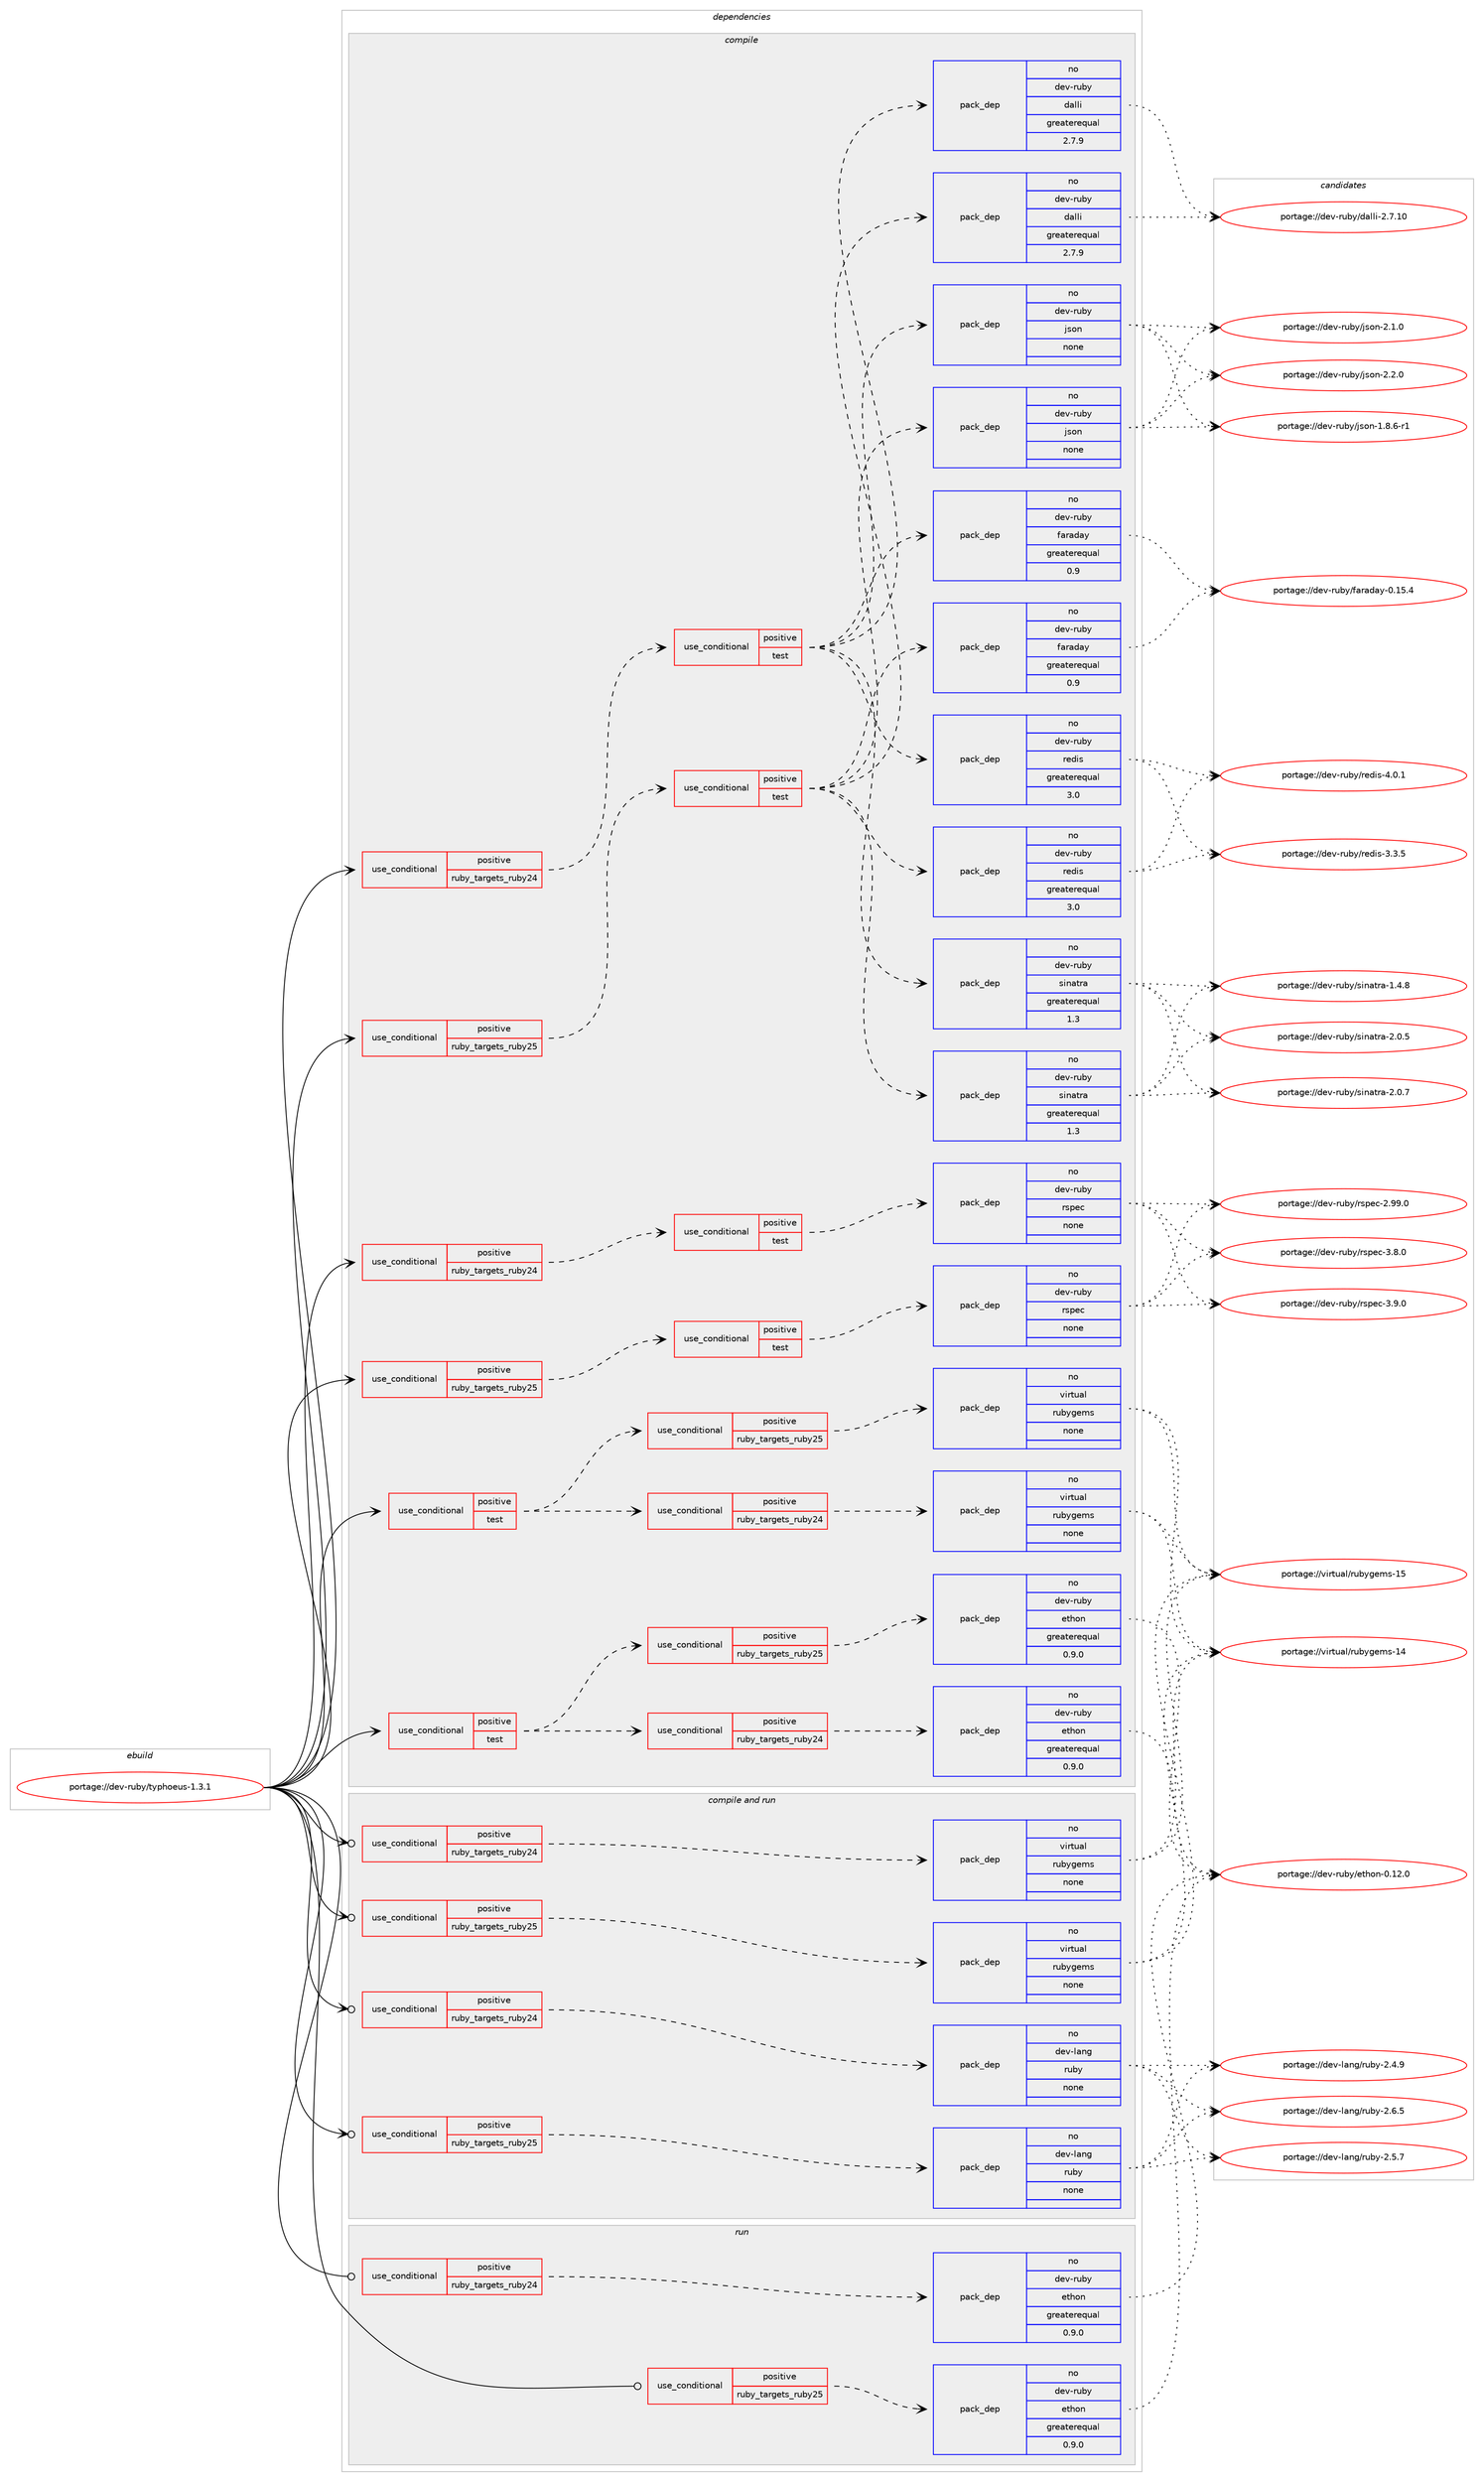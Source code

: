 digraph prolog {

# *************
# Graph options
# *************

newrank=true;
concentrate=true;
compound=true;
graph [rankdir=LR,fontname=Helvetica,fontsize=10,ranksep=1.5];#, ranksep=2.5, nodesep=0.2];
edge  [arrowhead=vee];
node  [fontname=Helvetica,fontsize=10];

# **********
# The ebuild
# **********

subgraph cluster_leftcol {
color=gray;
rank=same;
label=<<i>ebuild</i>>;
id [label="portage://dev-ruby/typhoeus-1.3.1", color=red, width=4, href="../dev-ruby/typhoeus-1.3.1.svg"];
}

# ****************
# The dependencies
# ****************

subgraph cluster_midcol {
color=gray;
label=<<i>dependencies</i>>;
subgraph cluster_compile {
fillcolor="#eeeeee";
style=filled;
label=<<i>compile</i>>;
subgraph cond68943 {
dependency254638 [label=<<TABLE BORDER="0" CELLBORDER="1" CELLSPACING="0" CELLPADDING="4"><TR><TD ROWSPAN="3" CELLPADDING="10">use_conditional</TD></TR><TR><TD>positive</TD></TR><TR><TD>ruby_targets_ruby24</TD></TR></TABLE>>, shape=none, color=red];
subgraph cond68944 {
dependency254639 [label=<<TABLE BORDER="0" CELLBORDER="1" CELLSPACING="0" CELLPADDING="4"><TR><TD ROWSPAN="3" CELLPADDING="10">use_conditional</TD></TR><TR><TD>positive</TD></TR><TR><TD>test</TD></TR></TABLE>>, shape=none, color=red];
subgraph pack182132 {
dependency254640 [label=<<TABLE BORDER="0" CELLBORDER="1" CELLSPACING="0" CELLPADDING="4" WIDTH="220"><TR><TD ROWSPAN="6" CELLPADDING="30">pack_dep</TD></TR><TR><TD WIDTH="110">no</TD></TR><TR><TD>dev-ruby</TD></TR><TR><TD>json</TD></TR><TR><TD>none</TD></TR><TR><TD></TD></TR></TABLE>>, shape=none, color=blue];
}
dependency254639:e -> dependency254640:w [weight=20,style="dashed",arrowhead="vee"];
subgraph pack182133 {
dependency254641 [label=<<TABLE BORDER="0" CELLBORDER="1" CELLSPACING="0" CELLPADDING="4" WIDTH="220"><TR><TD ROWSPAN="6" CELLPADDING="30">pack_dep</TD></TR><TR><TD WIDTH="110">no</TD></TR><TR><TD>dev-ruby</TD></TR><TR><TD>faraday</TD></TR><TR><TD>greaterequal</TD></TR><TR><TD>0.9</TD></TR></TABLE>>, shape=none, color=blue];
}
dependency254639:e -> dependency254641:w [weight=20,style="dashed",arrowhead="vee"];
subgraph pack182134 {
dependency254642 [label=<<TABLE BORDER="0" CELLBORDER="1" CELLSPACING="0" CELLPADDING="4" WIDTH="220"><TR><TD ROWSPAN="6" CELLPADDING="30">pack_dep</TD></TR><TR><TD WIDTH="110">no</TD></TR><TR><TD>dev-ruby</TD></TR><TR><TD>sinatra</TD></TR><TR><TD>greaterequal</TD></TR><TR><TD>1.3</TD></TR></TABLE>>, shape=none, color=blue];
}
dependency254639:e -> dependency254642:w [weight=20,style="dashed",arrowhead="vee"];
subgraph pack182135 {
dependency254643 [label=<<TABLE BORDER="0" CELLBORDER="1" CELLSPACING="0" CELLPADDING="4" WIDTH="220"><TR><TD ROWSPAN="6" CELLPADDING="30">pack_dep</TD></TR><TR><TD WIDTH="110">no</TD></TR><TR><TD>dev-ruby</TD></TR><TR><TD>redis</TD></TR><TR><TD>greaterequal</TD></TR><TR><TD>3.0</TD></TR></TABLE>>, shape=none, color=blue];
}
dependency254639:e -> dependency254643:w [weight=20,style="dashed",arrowhead="vee"];
subgraph pack182136 {
dependency254644 [label=<<TABLE BORDER="0" CELLBORDER="1" CELLSPACING="0" CELLPADDING="4" WIDTH="220"><TR><TD ROWSPAN="6" CELLPADDING="30">pack_dep</TD></TR><TR><TD WIDTH="110">no</TD></TR><TR><TD>dev-ruby</TD></TR><TR><TD>dalli</TD></TR><TR><TD>greaterequal</TD></TR><TR><TD>2.7.9</TD></TR></TABLE>>, shape=none, color=blue];
}
dependency254639:e -> dependency254644:w [weight=20,style="dashed",arrowhead="vee"];
}
dependency254638:e -> dependency254639:w [weight=20,style="dashed",arrowhead="vee"];
}
id:e -> dependency254638:w [weight=20,style="solid",arrowhead="vee"];
subgraph cond68945 {
dependency254645 [label=<<TABLE BORDER="0" CELLBORDER="1" CELLSPACING="0" CELLPADDING="4"><TR><TD ROWSPAN="3" CELLPADDING="10">use_conditional</TD></TR><TR><TD>positive</TD></TR><TR><TD>ruby_targets_ruby24</TD></TR></TABLE>>, shape=none, color=red];
subgraph cond68946 {
dependency254646 [label=<<TABLE BORDER="0" CELLBORDER="1" CELLSPACING="0" CELLPADDING="4"><TR><TD ROWSPAN="3" CELLPADDING="10">use_conditional</TD></TR><TR><TD>positive</TD></TR><TR><TD>test</TD></TR></TABLE>>, shape=none, color=red];
subgraph pack182137 {
dependency254647 [label=<<TABLE BORDER="0" CELLBORDER="1" CELLSPACING="0" CELLPADDING="4" WIDTH="220"><TR><TD ROWSPAN="6" CELLPADDING="30">pack_dep</TD></TR><TR><TD WIDTH="110">no</TD></TR><TR><TD>dev-ruby</TD></TR><TR><TD>rspec</TD></TR><TR><TD>none</TD></TR><TR><TD></TD></TR></TABLE>>, shape=none, color=blue];
}
dependency254646:e -> dependency254647:w [weight=20,style="dashed",arrowhead="vee"];
}
dependency254645:e -> dependency254646:w [weight=20,style="dashed",arrowhead="vee"];
}
id:e -> dependency254645:w [weight=20,style="solid",arrowhead="vee"];
subgraph cond68947 {
dependency254648 [label=<<TABLE BORDER="0" CELLBORDER="1" CELLSPACING="0" CELLPADDING="4"><TR><TD ROWSPAN="3" CELLPADDING="10">use_conditional</TD></TR><TR><TD>positive</TD></TR><TR><TD>ruby_targets_ruby25</TD></TR></TABLE>>, shape=none, color=red];
subgraph cond68948 {
dependency254649 [label=<<TABLE BORDER="0" CELLBORDER="1" CELLSPACING="0" CELLPADDING="4"><TR><TD ROWSPAN="3" CELLPADDING="10">use_conditional</TD></TR><TR><TD>positive</TD></TR><TR><TD>test</TD></TR></TABLE>>, shape=none, color=red];
subgraph pack182138 {
dependency254650 [label=<<TABLE BORDER="0" CELLBORDER="1" CELLSPACING="0" CELLPADDING="4" WIDTH="220"><TR><TD ROWSPAN="6" CELLPADDING="30">pack_dep</TD></TR><TR><TD WIDTH="110">no</TD></TR><TR><TD>dev-ruby</TD></TR><TR><TD>json</TD></TR><TR><TD>none</TD></TR><TR><TD></TD></TR></TABLE>>, shape=none, color=blue];
}
dependency254649:e -> dependency254650:w [weight=20,style="dashed",arrowhead="vee"];
subgraph pack182139 {
dependency254651 [label=<<TABLE BORDER="0" CELLBORDER="1" CELLSPACING="0" CELLPADDING="4" WIDTH="220"><TR><TD ROWSPAN="6" CELLPADDING="30">pack_dep</TD></TR><TR><TD WIDTH="110">no</TD></TR><TR><TD>dev-ruby</TD></TR><TR><TD>faraday</TD></TR><TR><TD>greaterequal</TD></TR><TR><TD>0.9</TD></TR></TABLE>>, shape=none, color=blue];
}
dependency254649:e -> dependency254651:w [weight=20,style="dashed",arrowhead="vee"];
subgraph pack182140 {
dependency254652 [label=<<TABLE BORDER="0" CELLBORDER="1" CELLSPACING="0" CELLPADDING="4" WIDTH="220"><TR><TD ROWSPAN="6" CELLPADDING="30">pack_dep</TD></TR><TR><TD WIDTH="110">no</TD></TR><TR><TD>dev-ruby</TD></TR><TR><TD>sinatra</TD></TR><TR><TD>greaterequal</TD></TR><TR><TD>1.3</TD></TR></TABLE>>, shape=none, color=blue];
}
dependency254649:e -> dependency254652:w [weight=20,style="dashed",arrowhead="vee"];
subgraph pack182141 {
dependency254653 [label=<<TABLE BORDER="0" CELLBORDER="1" CELLSPACING="0" CELLPADDING="4" WIDTH="220"><TR><TD ROWSPAN="6" CELLPADDING="30">pack_dep</TD></TR><TR><TD WIDTH="110">no</TD></TR><TR><TD>dev-ruby</TD></TR><TR><TD>redis</TD></TR><TR><TD>greaterequal</TD></TR><TR><TD>3.0</TD></TR></TABLE>>, shape=none, color=blue];
}
dependency254649:e -> dependency254653:w [weight=20,style="dashed",arrowhead="vee"];
subgraph pack182142 {
dependency254654 [label=<<TABLE BORDER="0" CELLBORDER="1" CELLSPACING="0" CELLPADDING="4" WIDTH="220"><TR><TD ROWSPAN="6" CELLPADDING="30">pack_dep</TD></TR><TR><TD WIDTH="110">no</TD></TR><TR><TD>dev-ruby</TD></TR><TR><TD>dalli</TD></TR><TR><TD>greaterequal</TD></TR><TR><TD>2.7.9</TD></TR></TABLE>>, shape=none, color=blue];
}
dependency254649:e -> dependency254654:w [weight=20,style="dashed",arrowhead="vee"];
}
dependency254648:e -> dependency254649:w [weight=20,style="dashed",arrowhead="vee"];
}
id:e -> dependency254648:w [weight=20,style="solid",arrowhead="vee"];
subgraph cond68949 {
dependency254655 [label=<<TABLE BORDER="0" CELLBORDER="1" CELLSPACING="0" CELLPADDING="4"><TR><TD ROWSPAN="3" CELLPADDING="10">use_conditional</TD></TR><TR><TD>positive</TD></TR><TR><TD>ruby_targets_ruby25</TD></TR></TABLE>>, shape=none, color=red];
subgraph cond68950 {
dependency254656 [label=<<TABLE BORDER="0" CELLBORDER="1" CELLSPACING="0" CELLPADDING="4"><TR><TD ROWSPAN="3" CELLPADDING="10">use_conditional</TD></TR><TR><TD>positive</TD></TR><TR><TD>test</TD></TR></TABLE>>, shape=none, color=red];
subgraph pack182143 {
dependency254657 [label=<<TABLE BORDER="0" CELLBORDER="1" CELLSPACING="0" CELLPADDING="4" WIDTH="220"><TR><TD ROWSPAN="6" CELLPADDING="30">pack_dep</TD></TR><TR><TD WIDTH="110">no</TD></TR><TR><TD>dev-ruby</TD></TR><TR><TD>rspec</TD></TR><TR><TD>none</TD></TR><TR><TD></TD></TR></TABLE>>, shape=none, color=blue];
}
dependency254656:e -> dependency254657:w [weight=20,style="dashed",arrowhead="vee"];
}
dependency254655:e -> dependency254656:w [weight=20,style="dashed",arrowhead="vee"];
}
id:e -> dependency254655:w [weight=20,style="solid",arrowhead="vee"];
subgraph cond68951 {
dependency254658 [label=<<TABLE BORDER="0" CELLBORDER="1" CELLSPACING="0" CELLPADDING="4"><TR><TD ROWSPAN="3" CELLPADDING="10">use_conditional</TD></TR><TR><TD>positive</TD></TR><TR><TD>test</TD></TR></TABLE>>, shape=none, color=red];
subgraph cond68952 {
dependency254659 [label=<<TABLE BORDER="0" CELLBORDER="1" CELLSPACING="0" CELLPADDING="4"><TR><TD ROWSPAN="3" CELLPADDING="10">use_conditional</TD></TR><TR><TD>positive</TD></TR><TR><TD>ruby_targets_ruby24</TD></TR></TABLE>>, shape=none, color=red];
subgraph pack182144 {
dependency254660 [label=<<TABLE BORDER="0" CELLBORDER="1" CELLSPACING="0" CELLPADDING="4" WIDTH="220"><TR><TD ROWSPAN="6" CELLPADDING="30">pack_dep</TD></TR><TR><TD WIDTH="110">no</TD></TR><TR><TD>dev-ruby</TD></TR><TR><TD>ethon</TD></TR><TR><TD>greaterequal</TD></TR><TR><TD>0.9.0</TD></TR></TABLE>>, shape=none, color=blue];
}
dependency254659:e -> dependency254660:w [weight=20,style="dashed",arrowhead="vee"];
}
dependency254658:e -> dependency254659:w [weight=20,style="dashed",arrowhead="vee"];
subgraph cond68953 {
dependency254661 [label=<<TABLE BORDER="0" CELLBORDER="1" CELLSPACING="0" CELLPADDING="4"><TR><TD ROWSPAN="3" CELLPADDING="10">use_conditional</TD></TR><TR><TD>positive</TD></TR><TR><TD>ruby_targets_ruby25</TD></TR></TABLE>>, shape=none, color=red];
subgraph pack182145 {
dependency254662 [label=<<TABLE BORDER="0" CELLBORDER="1" CELLSPACING="0" CELLPADDING="4" WIDTH="220"><TR><TD ROWSPAN="6" CELLPADDING="30">pack_dep</TD></TR><TR><TD WIDTH="110">no</TD></TR><TR><TD>dev-ruby</TD></TR><TR><TD>ethon</TD></TR><TR><TD>greaterequal</TD></TR><TR><TD>0.9.0</TD></TR></TABLE>>, shape=none, color=blue];
}
dependency254661:e -> dependency254662:w [weight=20,style="dashed",arrowhead="vee"];
}
dependency254658:e -> dependency254661:w [weight=20,style="dashed",arrowhead="vee"];
}
id:e -> dependency254658:w [weight=20,style="solid",arrowhead="vee"];
subgraph cond68954 {
dependency254663 [label=<<TABLE BORDER="0" CELLBORDER="1" CELLSPACING="0" CELLPADDING="4"><TR><TD ROWSPAN="3" CELLPADDING="10">use_conditional</TD></TR><TR><TD>positive</TD></TR><TR><TD>test</TD></TR></TABLE>>, shape=none, color=red];
subgraph cond68955 {
dependency254664 [label=<<TABLE BORDER="0" CELLBORDER="1" CELLSPACING="0" CELLPADDING="4"><TR><TD ROWSPAN="3" CELLPADDING="10">use_conditional</TD></TR><TR><TD>positive</TD></TR><TR><TD>ruby_targets_ruby24</TD></TR></TABLE>>, shape=none, color=red];
subgraph pack182146 {
dependency254665 [label=<<TABLE BORDER="0" CELLBORDER="1" CELLSPACING="0" CELLPADDING="4" WIDTH="220"><TR><TD ROWSPAN="6" CELLPADDING="30">pack_dep</TD></TR><TR><TD WIDTH="110">no</TD></TR><TR><TD>virtual</TD></TR><TR><TD>rubygems</TD></TR><TR><TD>none</TD></TR><TR><TD></TD></TR></TABLE>>, shape=none, color=blue];
}
dependency254664:e -> dependency254665:w [weight=20,style="dashed",arrowhead="vee"];
}
dependency254663:e -> dependency254664:w [weight=20,style="dashed",arrowhead="vee"];
subgraph cond68956 {
dependency254666 [label=<<TABLE BORDER="0" CELLBORDER="1" CELLSPACING="0" CELLPADDING="4"><TR><TD ROWSPAN="3" CELLPADDING="10">use_conditional</TD></TR><TR><TD>positive</TD></TR><TR><TD>ruby_targets_ruby25</TD></TR></TABLE>>, shape=none, color=red];
subgraph pack182147 {
dependency254667 [label=<<TABLE BORDER="0" CELLBORDER="1" CELLSPACING="0" CELLPADDING="4" WIDTH="220"><TR><TD ROWSPAN="6" CELLPADDING="30">pack_dep</TD></TR><TR><TD WIDTH="110">no</TD></TR><TR><TD>virtual</TD></TR><TR><TD>rubygems</TD></TR><TR><TD>none</TD></TR><TR><TD></TD></TR></TABLE>>, shape=none, color=blue];
}
dependency254666:e -> dependency254667:w [weight=20,style="dashed",arrowhead="vee"];
}
dependency254663:e -> dependency254666:w [weight=20,style="dashed",arrowhead="vee"];
}
id:e -> dependency254663:w [weight=20,style="solid",arrowhead="vee"];
}
subgraph cluster_compileandrun {
fillcolor="#eeeeee";
style=filled;
label=<<i>compile and run</i>>;
subgraph cond68957 {
dependency254668 [label=<<TABLE BORDER="0" CELLBORDER="1" CELLSPACING="0" CELLPADDING="4"><TR><TD ROWSPAN="3" CELLPADDING="10">use_conditional</TD></TR><TR><TD>positive</TD></TR><TR><TD>ruby_targets_ruby24</TD></TR></TABLE>>, shape=none, color=red];
subgraph pack182148 {
dependency254669 [label=<<TABLE BORDER="0" CELLBORDER="1" CELLSPACING="0" CELLPADDING="4" WIDTH="220"><TR><TD ROWSPAN="6" CELLPADDING="30">pack_dep</TD></TR><TR><TD WIDTH="110">no</TD></TR><TR><TD>dev-lang</TD></TR><TR><TD>ruby</TD></TR><TR><TD>none</TD></TR><TR><TD></TD></TR></TABLE>>, shape=none, color=blue];
}
dependency254668:e -> dependency254669:w [weight=20,style="dashed",arrowhead="vee"];
}
id:e -> dependency254668:w [weight=20,style="solid",arrowhead="odotvee"];
subgraph cond68958 {
dependency254670 [label=<<TABLE BORDER="0" CELLBORDER="1" CELLSPACING="0" CELLPADDING="4"><TR><TD ROWSPAN="3" CELLPADDING="10">use_conditional</TD></TR><TR><TD>positive</TD></TR><TR><TD>ruby_targets_ruby24</TD></TR></TABLE>>, shape=none, color=red];
subgraph pack182149 {
dependency254671 [label=<<TABLE BORDER="0" CELLBORDER="1" CELLSPACING="0" CELLPADDING="4" WIDTH="220"><TR><TD ROWSPAN="6" CELLPADDING="30">pack_dep</TD></TR><TR><TD WIDTH="110">no</TD></TR><TR><TD>virtual</TD></TR><TR><TD>rubygems</TD></TR><TR><TD>none</TD></TR><TR><TD></TD></TR></TABLE>>, shape=none, color=blue];
}
dependency254670:e -> dependency254671:w [weight=20,style="dashed",arrowhead="vee"];
}
id:e -> dependency254670:w [weight=20,style="solid",arrowhead="odotvee"];
subgraph cond68959 {
dependency254672 [label=<<TABLE BORDER="0" CELLBORDER="1" CELLSPACING="0" CELLPADDING="4"><TR><TD ROWSPAN="3" CELLPADDING="10">use_conditional</TD></TR><TR><TD>positive</TD></TR><TR><TD>ruby_targets_ruby25</TD></TR></TABLE>>, shape=none, color=red];
subgraph pack182150 {
dependency254673 [label=<<TABLE BORDER="0" CELLBORDER="1" CELLSPACING="0" CELLPADDING="4" WIDTH="220"><TR><TD ROWSPAN="6" CELLPADDING="30">pack_dep</TD></TR><TR><TD WIDTH="110">no</TD></TR><TR><TD>dev-lang</TD></TR><TR><TD>ruby</TD></TR><TR><TD>none</TD></TR><TR><TD></TD></TR></TABLE>>, shape=none, color=blue];
}
dependency254672:e -> dependency254673:w [weight=20,style="dashed",arrowhead="vee"];
}
id:e -> dependency254672:w [weight=20,style="solid",arrowhead="odotvee"];
subgraph cond68960 {
dependency254674 [label=<<TABLE BORDER="0" CELLBORDER="1" CELLSPACING="0" CELLPADDING="4"><TR><TD ROWSPAN="3" CELLPADDING="10">use_conditional</TD></TR><TR><TD>positive</TD></TR><TR><TD>ruby_targets_ruby25</TD></TR></TABLE>>, shape=none, color=red];
subgraph pack182151 {
dependency254675 [label=<<TABLE BORDER="0" CELLBORDER="1" CELLSPACING="0" CELLPADDING="4" WIDTH="220"><TR><TD ROWSPAN="6" CELLPADDING="30">pack_dep</TD></TR><TR><TD WIDTH="110">no</TD></TR><TR><TD>virtual</TD></TR><TR><TD>rubygems</TD></TR><TR><TD>none</TD></TR><TR><TD></TD></TR></TABLE>>, shape=none, color=blue];
}
dependency254674:e -> dependency254675:w [weight=20,style="dashed",arrowhead="vee"];
}
id:e -> dependency254674:w [weight=20,style="solid",arrowhead="odotvee"];
}
subgraph cluster_run {
fillcolor="#eeeeee";
style=filled;
label=<<i>run</i>>;
subgraph cond68961 {
dependency254676 [label=<<TABLE BORDER="0" CELLBORDER="1" CELLSPACING="0" CELLPADDING="4"><TR><TD ROWSPAN="3" CELLPADDING="10">use_conditional</TD></TR><TR><TD>positive</TD></TR><TR><TD>ruby_targets_ruby24</TD></TR></TABLE>>, shape=none, color=red];
subgraph pack182152 {
dependency254677 [label=<<TABLE BORDER="0" CELLBORDER="1" CELLSPACING="0" CELLPADDING="4" WIDTH="220"><TR><TD ROWSPAN="6" CELLPADDING="30">pack_dep</TD></TR><TR><TD WIDTH="110">no</TD></TR><TR><TD>dev-ruby</TD></TR><TR><TD>ethon</TD></TR><TR><TD>greaterequal</TD></TR><TR><TD>0.9.0</TD></TR></TABLE>>, shape=none, color=blue];
}
dependency254676:e -> dependency254677:w [weight=20,style="dashed",arrowhead="vee"];
}
id:e -> dependency254676:w [weight=20,style="solid",arrowhead="odot"];
subgraph cond68962 {
dependency254678 [label=<<TABLE BORDER="0" CELLBORDER="1" CELLSPACING="0" CELLPADDING="4"><TR><TD ROWSPAN="3" CELLPADDING="10">use_conditional</TD></TR><TR><TD>positive</TD></TR><TR><TD>ruby_targets_ruby25</TD></TR></TABLE>>, shape=none, color=red];
subgraph pack182153 {
dependency254679 [label=<<TABLE BORDER="0" CELLBORDER="1" CELLSPACING="0" CELLPADDING="4" WIDTH="220"><TR><TD ROWSPAN="6" CELLPADDING="30">pack_dep</TD></TR><TR><TD WIDTH="110">no</TD></TR><TR><TD>dev-ruby</TD></TR><TR><TD>ethon</TD></TR><TR><TD>greaterequal</TD></TR><TR><TD>0.9.0</TD></TR></TABLE>>, shape=none, color=blue];
}
dependency254678:e -> dependency254679:w [weight=20,style="dashed",arrowhead="vee"];
}
id:e -> dependency254678:w [weight=20,style="solid",arrowhead="odot"];
}
}

# **************
# The candidates
# **************

subgraph cluster_choices {
rank=same;
color=gray;
label=<<i>candidates</i>>;

subgraph choice182132 {
color=black;
nodesep=1;
choiceportage1001011184511411798121471061151111104549465646544511449 [label="portage://dev-ruby/json-1.8.6-r1", color=red, width=4,href="../dev-ruby/json-1.8.6-r1.svg"];
choiceportage100101118451141179812147106115111110455046494648 [label="portage://dev-ruby/json-2.1.0", color=red, width=4,href="../dev-ruby/json-2.1.0.svg"];
choiceportage100101118451141179812147106115111110455046504648 [label="portage://dev-ruby/json-2.2.0", color=red, width=4,href="../dev-ruby/json-2.2.0.svg"];
dependency254640:e -> choiceportage1001011184511411798121471061151111104549465646544511449:w [style=dotted,weight="100"];
dependency254640:e -> choiceportage100101118451141179812147106115111110455046494648:w [style=dotted,weight="100"];
dependency254640:e -> choiceportage100101118451141179812147106115111110455046504648:w [style=dotted,weight="100"];
}
subgraph choice182133 {
color=black;
nodesep=1;
choiceportage10010111845114117981214710297114971009712145484649534652 [label="portage://dev-ruby/faraday-0.15.4", color=red, width=4,href="../dev-ruby/faraday-0.15.4.svg"];
dependency254641:e -> choiceportage10010111845114117981214710297114971009712145484649534652:w [style=dotted,weight="100"];
}
subgraph choice182134 {
color=black;
nodesep=1;
choiceportage1001011184511411798121471151051109711611497454946524656 [label="portage://dev-ruby/sinatra-1.4.8", color=red, width=4,href="../dev-ruby/sinatra-1.4.8.svg"];
choiceportage1001011184511411798121471151051109711611497455046484653 [label="portage://dev-ruby/sinatra-2.0.5", color=red, width=4,href="../dev-ruby/sinatra-2.0.5.svg"];
choiceportage1001011184511411798121471151051109711611497455046484655 [label="portage://dev-ruby/sinatra-2.0.7", color=red, width=4,href="../dev-ruby/sinatra-2.0.7.svg"];
dependency254642:e -> choiceportage1001011184511411798121471151051109711611497454946524656:w [style=dotted,weight="100"];
dependency254642:e -> choiceportage1001011184511411798121471151051109711611497455046484653:w [style=dotted,weight="100"];
dependency254642:e -> choiceportage1001011184511411798121471151051109711611497455046484655:w [style=dotted,weight="100"];
}
subgraph choice182135 {
color=black;
nodesep=1;
choiceportage100101118451141179812147114101100105115455146514653 [label="portage://dev-ruby/redis-3.3.5", color=red, width=4,href="../dev-ruby/redis-3.3.5.svg"];
choiceportage100101118451141179812147114101100105115455246484649 [label="portage://dev-ruby/redis-4.0.1", color=red, width=4,href="../dev-ruby/redis-4.0.1.svg"];
dependency254643:e -> choiceportage100101118451141179812147114101100105115455146514653:w [style=dotted,weight="100"];
dependency254643:e -> choiceportage100101118451141179812147114101100105115455246484649:w [style=dotted,weight="100"];
}
subgraph choice182136 {
color=black;
nodesep=1;
choiceportage1001011184511411798121471009710810810545504655464948 [label="portage://dev-ruby/dalli-2.7.10", color=red, width=4,href="../dev-ruby/dalli-2.7.10.svg"];
dependency254644:e -> choiceportage1001011184511411798121471009710810810545504655464948:w [style=dotted,weight="100"];
}
subgraph choice182137 {
color=black;
nodesep=1;
choiceportage1001011184511411798121471141151121019945504657574648 [label="portage://dev-ruby/rspec-2.99.0", color=red, width=4,href="../dev-ruby/rspec-2.99.0.svg"];
choiceportage10010111845114117981214711411511210199455146564648 [label="portage://dev-ruby/rspec-3.8.0", color=red, width=4,href="../dev-ruby/rspec-3.8.0.svg"];
choiceportage10010111845114117981214711411511210199455146574648 [label="portage://dev-ruby/rspec-3.9.0", color=red, width=4,href="../dev-ruby/rspec-3.9.0.svg"];
dependency254647:e -> choiceportage1001011184511411798121471141151121019945504657574648:w [style=dotted,weight="100"];
dependency254647:e -> choiceportage10010111845114117981214711411511210199455146564648:w [style=dotted,weight="100"];
dependency254647:e -> choiceportage10010111845114117981214711411511210199455146574648:w [style=dotted,weight="100"];
}
subgraph choice182138 {
color=black;
nodesep=1;
choiceportage1001011184511411798121471061151111104549465646544511449 [label="portage://dev-ruby/json-1.8.6-r1", color=red, width=4,href="../dev-ruby/json-1.8.6-r1.svg"];
choiceportage100101118451141179812147106115111110455046494648 [label="portage://dev-ruby/json-2.1.0", color=red, width=4,href="../dev-ruby/json-2.1.0.svg"];
choiceportage100101118451141179812147106115111110455046504648 [label="portage://dev-ruby/json-2.2.0", color=red, width=4,href="../dev-ruby/json-2.2.0.svg"];
dependency254650:e -> choiceportage1001011184511411798121471061151111104549465646544511449:w [style=dotted,weight="100"];
dependency254650:e -> choiceportage100101118451141179812147106115111110455046494648:w [style=dotted,weight="100"];
dependency254650:e -> choiceportage100101118451141179812147106115111110455046504648:w [style=dotted,weight="100"];
}
subgraph choice182139 {
color=black;
nodesep=1;
choiceportage10010111845114117981214710297114971009712145484649534652 [label="portage://dev-ruby/faraday-0.15.4", color=red, width=4,href="../dev-ruby/faraday-0.15.4.svg"];
dependency254651:e -> choiceportage10010111845114117981214710297114971009712145484649534652:w [style=dotted,weight="100"];
}
subgraph choice182140 {
color=black;
nodesep=1;
choiceportage1001011184511411798121471151051109711611497454946524656 [label="portage://dev-ruby/sinatra-1.4.8", color=red, width=4,href="../dev-ruby/sinatra-1.4.8.svg"];
choiceportage1001011184511411798121471151051109711611497455046484653 [label="portage://dev-ruby/sinatra-2.0.5", color=red, width=4,href="../dev-ruby/sinatra-2.0.5.svg"];
choiceportage1001011184511411798121471151051109711611497455046484655 [label="portage://dev-ruby/sinatra-2.0.7", color=red, width=4,href="../dev-ruby/sinatra-2.0.7.svg"];
dependency254652:e -> choiceportage1001011184511411798121471151051109711611497454946524656:w [style=dotted,weight="100"];
dependency254652:e -> choiceportage1001011184511411798121471151051109711611497455046484653:w [style=dotted,weight="100"];
dependency254652:e -> choiceportage1001011184511411798121471151051109711611497455046484655:w [style=dotted,weight="100"];
}
subgraph choice182141 {
color=black;
nodesep=1;
choiceportage100101118451141179812147114101100105115455146514653 [label="portage://dev-ruby/redis-3.3.5", color=red, width=4,href="../dev-ruby/redis-3.3.5.svg"];
choiceportage100101118451141179812147114101100105115455246484649 [label="portage://dev-ruby/redis-4.0.1", color=red, width=4,href="../dev-ruby/redis-4.0.1.svg"];
dependency254653:e -> choiceportage100101118451141179812147114101100105115455146514653:w [style=dotted,weight="100"];
dependency254653:e -> choiceportage100101118451141179812147114101100105115455246484649:w [style=dotted,weight="100"];
}
subgraph choice182142 {
color=black;
nodesep=1;
choiceportage1001011184511411798121471009710810810545504655464948 [label="portage://dev-ruby/dalli-2.7.10", color=red, width=4,href="../dev-ruby/dalli-2.7.10.svg"];
dependency254654:e -> choiceportage1001011184511411798121471009710810810545504655464948:w [style=dotted,weight="100"];
}
subgraph choice182143 {
color=black;
nodesep=1;
choiceportage1001011184511411798121471141151121019945504657574648 [label="portage://dev-ruby/rspec-2.99.0", color=red, width=4,href="../dev-ruby/rspec-2.99.0.svg"];
choiceportage10010111845114117981214711411511210199455146564648 [label="portage://dev-ruby/rspec-3.8.0", color=red, width=4,href="../dev-ruby/rspec-3.8.0.svg"];
choiceportage10010111845114117981214711411511210199455146574648 [label="portage://dev-ruby/rspec-3.9.0", color=red, width=4,href="../dev-ruby/rspec-3.9.0.svg"];
dependency254657:e -> choiceportage1001011184511411798121471141151121019945504657574648:w [style=dotted,weight="100"];
dependency254657:e -> choiceportage10010111845114117981214711411511210199455146564648:w [style=dotted,weight="100"];
dependency254657:e -> choiceportage10010111845114117981214711411511210199455146574648:w [style=dotted,weight="100"];
}
subgraph choice182144 {
color=black;
nodesep=1;
choiceportage10010111845114117981214710111610411111045484649504648 [label="portage://dev-ruby/ethon-0.12.0", color=red, width=4,href="../dev-ruby/ethon-0.12.0.svg"];
dependency254660:e -> choiceportage10010111845114117981214710111610411111045484649504648:w [style=dotted,weight="100"];
}
subgraph choice182145 {
color=black;
nodesep=1;
choiceportage10010111845114117981214710111610411111045484649504648 [label="portage://dev-ruby/ethon-0.12.0", color=red, width=4,href="../dev-ruby/ethon-0.12.0.svg"];
dependency254662:e -> choiceportage10010111845114117981214710111610411111045484649504648:w [style=dotted,weight="100"];
}
subgraph choice182146 {
color=black;
nodesep=1;
choiceportage118105114116117971084711411798121103101109115454952 [label="portage://virtual/rubygems-14", color=red, width=4,href="../virtual/rubygems-14.svg"];
choiceportage118105114116117971084711411798121103101109115454953 [label="portage://virtual/rubygems-15", color=red, width=4,href="../virtual/rubygems-15.svg"];
dependency254665:e -> choiceportage118105114116117971084711411798121103101109115454952:w [style=dotted,weight="100"];
dependency254665:e -> choiceportage118105114116117971084711411798121103101109115454953:w [style=dotted,weight="100"];
}
subgraph choice182147 {
color=black;
nodesep=1;
choiceportage118105114116117971084711411798121103101109115454952 [label="portage://virtual/rubygems-14", color=red, width=4,href="../virtual/rubygems-14.svg"];
choiceportage118105114116117971084711411798121103101109115454953 [label="portage://virtual/rubygems-15", color=red, width=4,href="../virtual/rubygems-15.svg"];
dependency254667:e -> choiceportage118105114116117971084711411798121103101109115454952:w [style=dotted,weight="100"];
dependency254667:e -> choiceportage118105114116117971084711411798121103101109115454953:w [style=dotted,weight="100"];
}
subgraph choice182148 {
color=black;
nodesep=1;
choiceportage10010111845108971101034711411798121455046524657 [label="portage://dev-lang/ruby-2.4.9", color=red, width=4,href="../dev-lang/ruby-2.4.9.svg"];
choiceportage10010111845108971101034711411798121455046534655 [label="portage://dev-lang/ruby-2.5.7", color=red, width=4,href="../dev-lang/ruby-2.5.7.svg"];
choiceportage10010111845108971101034711411798121455046544653 [label="portage://dev-lang/ruby-2.6.5", color=red, width=4,href="../dev-lang/ruby-2.6.5.svg"];
dependency254669:e -> choiceportage10010111845108971101034711411798121455046524657:w [style=dotted,weight="100"];
dependency254669:e -> choiceportage10010111845108971101034711411798121455046534655:w [style=dotted,weight="100"];
dependency254669:e -> choiceportage10010111845108971101034711411798121455046544653:w [style=dotted,weight="100"];
}
subgraph choice182149 {
color=black;
nodesep=1;
choiceportage118105114116117971084711411798121103101109115454952 [label="portage://virtual/rubygems-14", color=red, width=4,href="../virtual/rubygems-14.svg"];
choiceportage118105114116117971084711411798121103101109115454953 [label="portage://virtual/rubygems-15", color=red, width=4,href="../virtual/rubygems-15.svg"];
dependency254671:e -> choiceportage118105114116117971084711411798121103101109115454952:w [style=dotted,weight="100"];
dependency254671:e -> choiceportage118105114116117971084711411798121103101109115454953:w [style=dotted,weight="100"];
}
subgraph choice182150 {
color=black;
nodesep=1;
choiceportage10010111845108971101034711411798121455046524657 [label="portage://dev-lang/ruby-2.4.9", color=red, width=4,href="../dev-lang/ruby-2.4.9.svg"];
choiceportage10010111845108971101034711411798121455046534655 [label="portage://dev-lang/ruby-2.5.7", color=red, width=4,href="../dev-lang/ruby-2.5.7.svg"];
choiceportage10010111845108971101034711411798121455046544653 [label="portage://dev-lang/ruby-2.6.5", color=red, width=4,href="../dev-lang/ruby-2.6.5.svg"];
dependency254673:e -> choiceportage10010111845108971101034711411798121455046524657:w [style=dotted,weight="100"];
dependency254673:e -> choiceportage10010111845108971101034711411798121455046534655:w [style=dotted,weight="100"];
dependency254673:e -> choiceportage10010111845108971101034711411798121455046544653:w [style=dotted,weight="100"];
}
subgraph choice182151 {
color=black;
nodesep=1;
choiceportage118105114116117971084711411798121103101109115454952 [label="portage://virtual/rubygems-14", color=red, width=4,href="../virtual/rubygems-14.svg"];
choiceportage118105114116117971084711411798121103101109115454953 [label="portage://virtual/rubygems-15", color=red, width=4,href="../virtual/rubygems-15.svg"];
dependency254675:e -> choiceportage118105114116117971084711411798121103101109115454952:w [style=dotted,weight="100"];
dependency254675:e -> choiceportage118105114116117971084711411798121103101109115454953:w [style=dotted,weight="100"];
}
subgraph choice182152 {
color=black;
nodesep=1;
choiceportage10010111845114117981214710111610411111045484649504648 [label="portage://dev-ruby/ethon-0.12.0", color=red, width=4,href="../dev-ruby/ethon-0.12.0.svg"];
dependency254677:e -> choiceportage10010111845114117981214710111610411111045484649504648:w [style=dotted,weight="100"];
}
subgraph choice182153 {
color=black;
nodesep=1;
choiceportage10010111845114117981214710111610411111045484649504648 [label="portage://dev-ruby/ethon-0.12.0", color=red, width=4,href="../dev-ruby/ethon-0.12.0.svg"];
dependency254679:e -> choiceportage10010111845114117981214710111610411111045484649504648:w [style=dotted,weight="100"];
}
}

}
